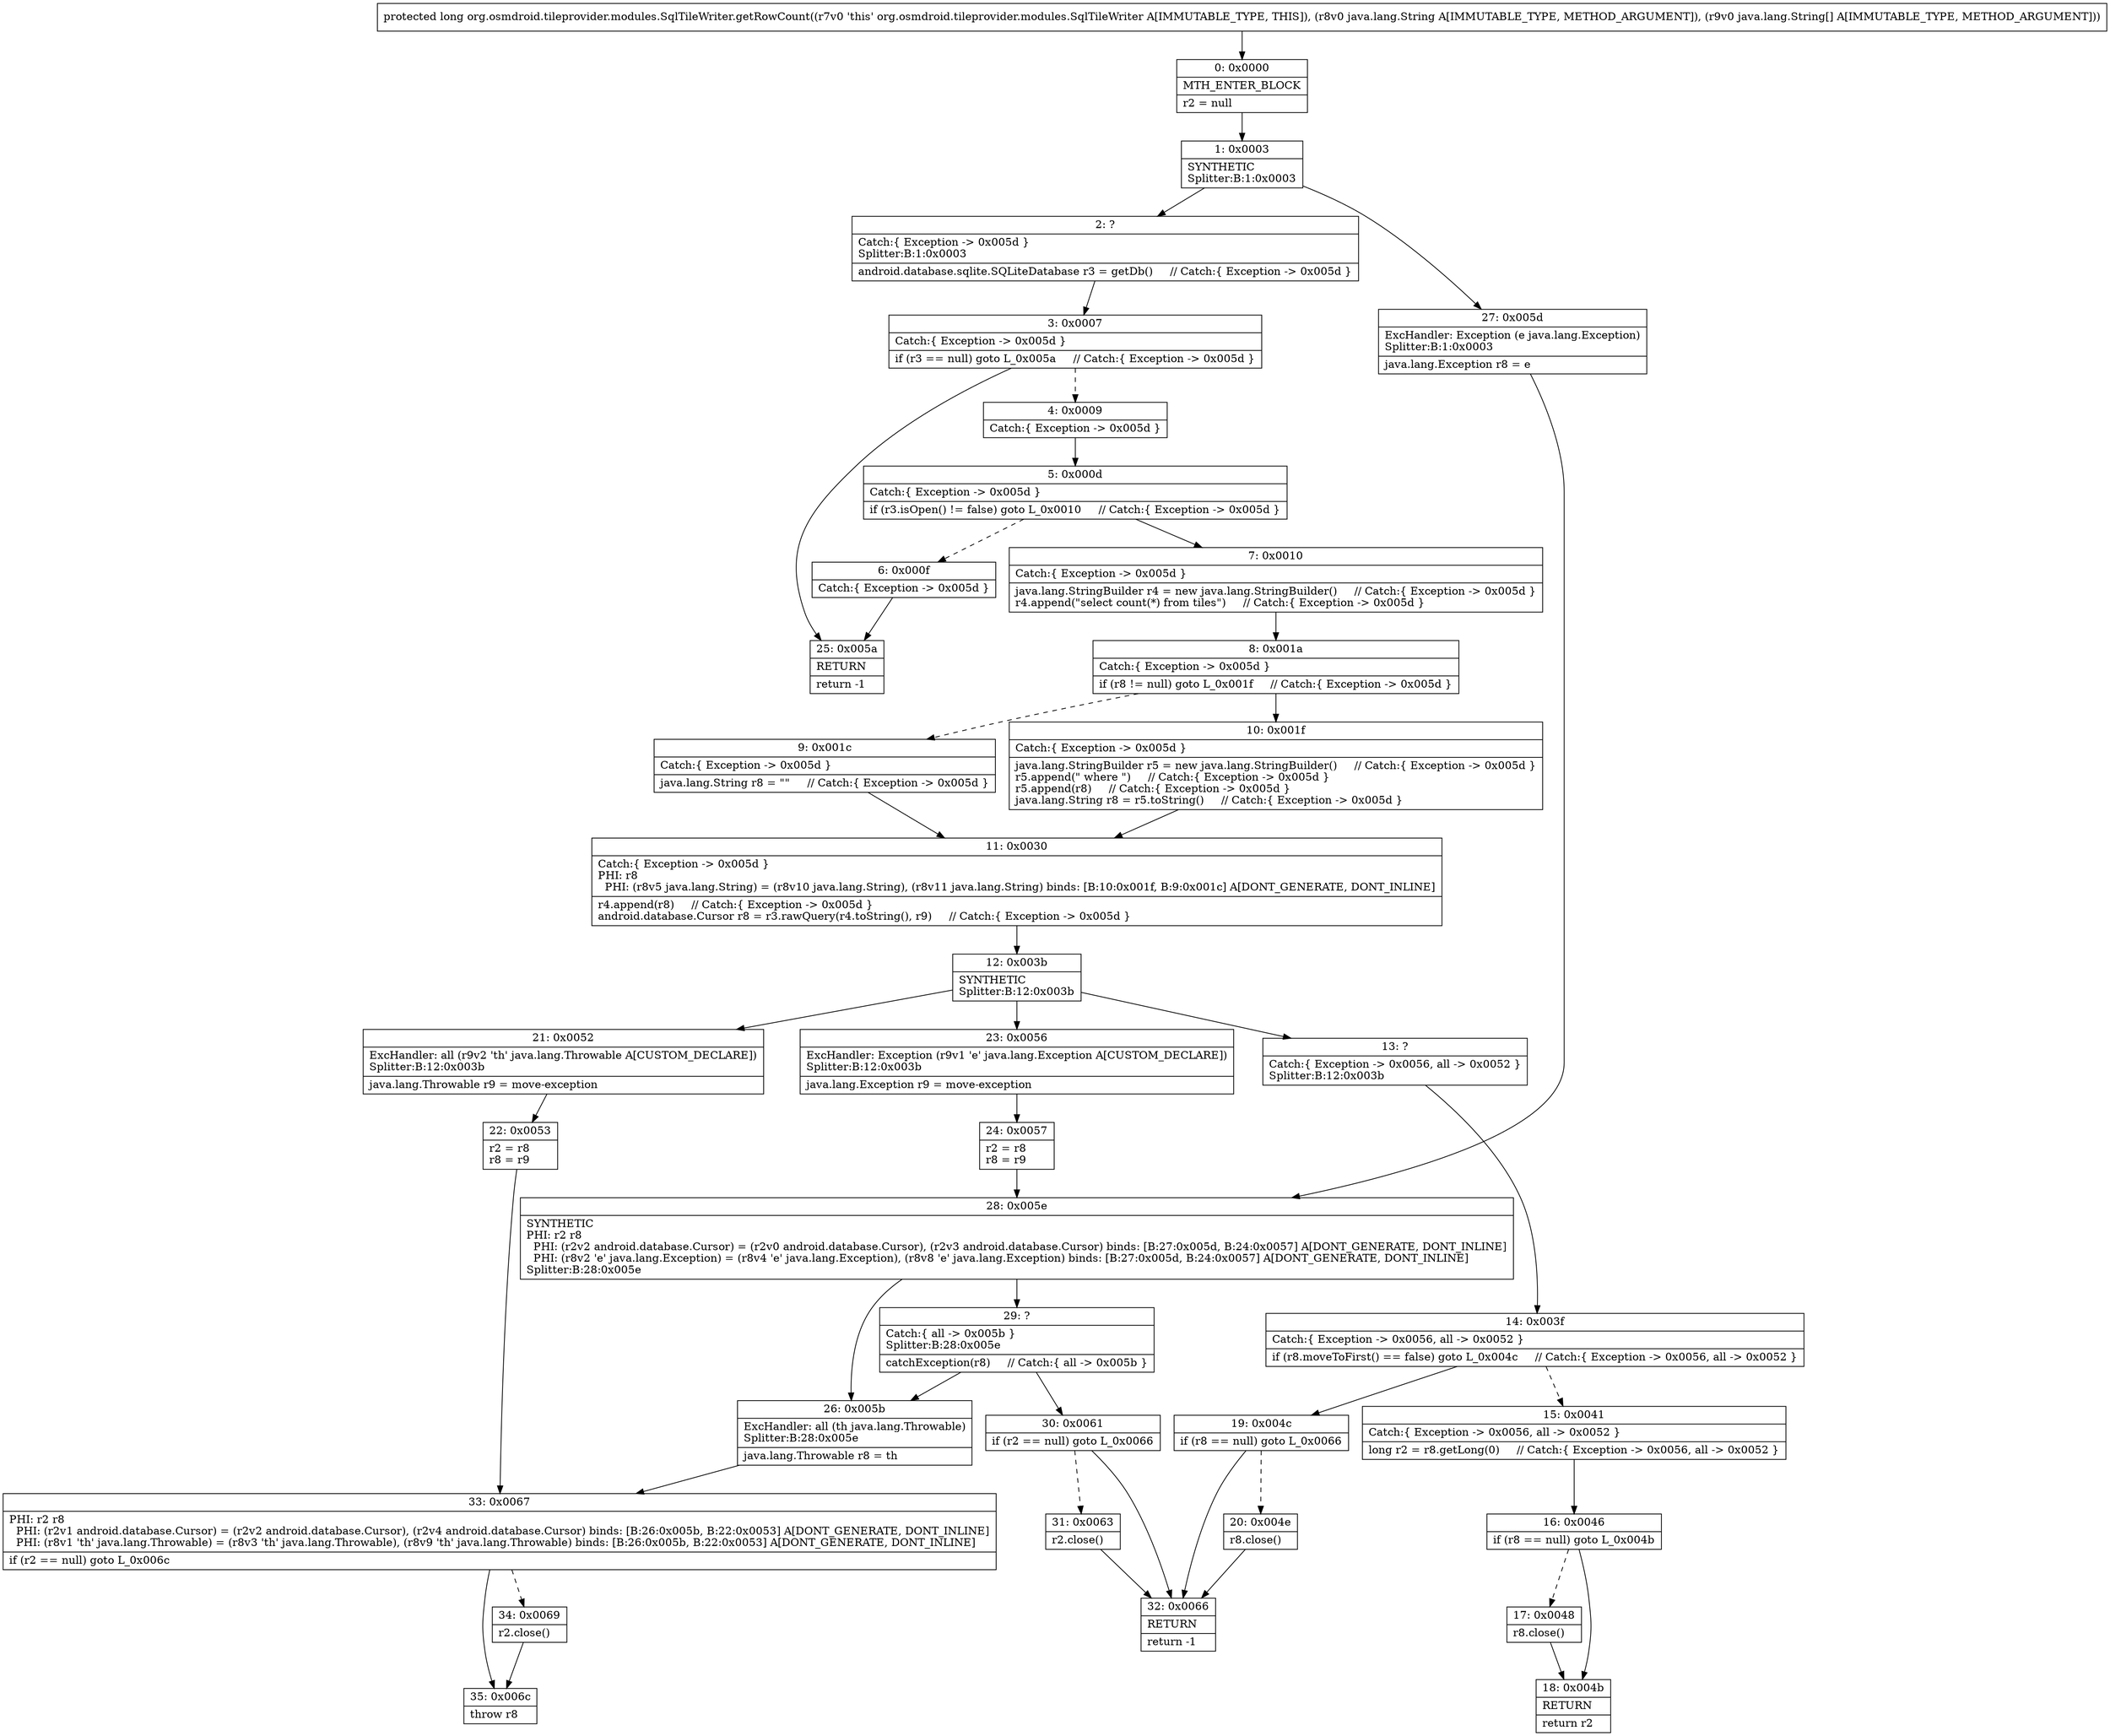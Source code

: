 digraph "CFG fororg.osmdroid.tileprovider.modules.SqlTileWriter.getRowCount(Ljava\/lang\/String;[Ljava\/lang\/String;)J" {
Node_0 [shape=record,label="{0\:\ 0x0000|MTH_ENTER_BLOCK\l|r2 = null\l}"];
Node_1 [shape=record,label="{1\:\ 0x0003|SYNTHETIC\lSplitter:B:1:0x0003\l}"];
Node_2 [shape=record,label="{2\:\ ?|Catch:\{ Exception \-\> 0x005d \}\lSplitter:B:1:0x0003\l|android.database.sqlite.SQLiteDatabase r3 = getDb()     \/\/ Catch:\{ Exception \-\> 0x005d \}\l}"];
Node_3 [shape=record,label="{3\:\ 0x0007|Catch:\{ Exception \-\> 0x005d \}\l|if (r3 == null) goto L_0x005a     \/\/ Catch:\{ Exception \-\> 0x005d \}\l}"];
Node_4 [shape=record,label="{4\:\ 0x0009|Catch:\{ Exception \-\> 0x005d \}\l}"];
Node_5 [shape=record,label="{5\:\ 0x000d|Catch:\{ Exception \-\> 0x005d \}\l|if (r3.isOpen() != false) goto L_0x0010     \/\/ Catch:\{ Exception \-\> 0x005d \}\l}"];
Node_6 [shape=record,label="{6\:\ 0x000f|Catch:\{ Exception \-\> 0x005d \}\l}"];
Node_7 [shape=record,label="{7\:\ 0x0010|Catch:\{ Exception \-\> 0x005d \}\l|java.lang.StringBuilder r4 = new java.lang.StringBuilder()     \/\/ Catch:\{ Exception \-\> 0x005d \}\lr4.append(\"select count(*) from tiles\")     \/\/ Catch:\{ Exception \-\> 0x005d \}\l}"];
Node_8 [shape=record,label="{8\:\ 0x001a|Catch:\{ Exception \-\> 0x005d \}\l|if (r8 != null) goto L_0x001f     \/\/ Catch:\{ Exception \-\> 0x005d \}\l}"];
Node_9 [shape=record,label="{9\:\ 0x001c|Catch:\{ Exception \-\> 0x005d \}\l|java.lang.String r8 = \"\"     \/\/ Catch:\{ Exception \-\> 0x005d \}\l}"];
Node_10 [shape=record,label="{10\:\ 0x001f|Catch:\{ Exception \-\> 0x005d \}\l|java.lang.StringBuilder r5 = new java.lang.StringBuilder()     \/\/ Catch:\{ Exception \-\> 0x005d \}\lr5.append(\" where \")     \/\/ Catch:\{ Exception \-\> 0x005d \}\lr5.append(r8)     \/\/ Catch:\{ Exception \-\> 0x005d \}\ljava.lang.String r8 = r5.toString()     \/\/ Catch:\{ Exception \-\> 0x005d \}\l}"];
Node_11 [shape=record,label="{11\:\ 0x0030|Catch:\{ Exception \-\> 0x005d \}\lPHI: r8 \l  PHI: (r8v5 java.lang.String) = (r8v10 java.lang.String), (r8v11 java.lang.String) binds: [B:10:0x001f, B:9:0x001c] A[DONT_GENERATE, DONT_INLINE]\l|r4.append(r8)     \/\/ Catch:\{ Exception \-\> 0x005d \}\landroid.database.Cursor r8 = r3.rawQuery(r4.toString(), r9)     \/\/ Catch:\{ Exception \-\> 0x005d \}\l}"];
Node_12 [shape=record,label="{12\:\ 0x003b|SYNTHETIC\lSplitter:B:12:0x003b\l}"];
Node_13 [shape=record,label="{13\:\ ?|Catch:\{ Exception \-\> 0x0056, all \-\> 0x0052 \}\lSplitter:B:12:0x003b\l}"];
Node_14 [shape=record,label="{14\:\ 0x003f|Catch:\{ Exception \-\> 0x0056, all \-\> 0x0052 \}\l|if (r8.moveToFirst() == false) goto L_0x004c     \/\/ Catch:\{ Exception \-\> 0x0056, all \-\> 0x0052 \}\l}"];
Node_15 [shape=record,label="{15\:\ 0x0041|Catch:\{ Exception \-\> 0x0056, all \-\> 0x0052 \}\l|long r2 = r8.getLong(0)     \/\/ Catch:\{ Exception \-\> 0x0056, all \-\> 0x0052 \}\l}"];
Node_16 [shape=record,label="{16\:\ 0x0046|if (r8 == null) goto L_0x004b\l}"];
Node_17 [shape=record,label="{17\:\ 0x0048|r8.close()\l}"];
Node_18 [shape=record,label="{18\:\ 0x004b|RETURN\l|return r2\l}"];
Node_19 [shape=record,label="{19\:\ 0x004c|if (r8 == null) goto L_0x0066\l}"];
Node_20 [shape=record,label="{20\:\ 0x004e|r8.close()\l}"];
Node_21 [shape=record,label="{21\:\ 0x0052|ExcHandler: all (r9v2 'th' java.lang.Throwable A[CUSTOM_DECLARE])\lSplitter:B:12:0x003b\l|java.lang.Throwable r9 = move\-exception\l}"];
Node_22 [shape=record,label="{22\:\ 0x0053|r2 = r8\lr8 = r9\l}"];
Node_23 [shape=record,label="{23\:\ 0x0056|ExcHandler: Exception (r9v1 'e' java.lang.Exception A[CUSTOM_DECLARE])\lSplitter:B:12:0x003b\l|java.lang.Exception r9 = move\-exception\l}"];
Node_24 [shape=record,label="{24\:\ 0x0057|r2 = r8\lr8 = r9\l}"];
Node_25 [shape=record,label="{25\:\ 0x005a|RETURN\l|return \-1\l}"];
Node_26 [shape=record,label="{26\:\ 0x005b|ExcHandler: all (th java.lang.Throwable)\lSplitter:B:28:0x005e\l|java.lang.Throwable r8 = th\l}"];
Node_27 [shape=record,label="{27\:\ 0x005d|ExcHandler: Exception (e java.lang.Exception)\lSplitter:B:1:0x0003\l|java.lang.Exception r8 = e\l}"];
Node_28 [shape=record,label="{28\:\ 0x005e|SYNTHETIC\lPHI: r2 r8 \l  PHI: (r2v2 android.database.Cursor) = (r2v0 android.database.Cursor), (r2v3 android.database.Cursor) binds: [B:27:0x005d, B:24:0x0057] A[DONT_GENERATE, DONT_INLINE]\l  PHI: (r8v2 'e' java.lang.Exception) = (r8v4 'e' java.lang.Exception), (r8v8 'e' java.lang.Exception) binds: [B:27:0x005d, B:24:0x0057] A[DONT_GENERATE, DONT_INLINE]\lSplitter:B:28:0x005e\l}"];
Node_29 [shape=record,label="{29\:\ ?|Catch:\{ all \-\> 0x005b \}\lSplitter:B:28:0x005e\l|catchException(r8)     \/\/ Catch:\{ all \-\> 0x005b \}\l}"];
Node_30 [shape=record,label="{30\:\ 0x0061|if (r2 == null) goto L_0x0066\l}"];
Node_31 [shape=record,label="{31\:\ 0x0063|r2.close()\l}"];
Node_32 [shape=record,label="{32\:\ 0x0066|RETURN\l|return \-1\l}"];
Node_33 [shape=record,label="{33\:\ 0x0067|PHI: r2 r8 \l  PHI: (r2v1 android.database.Cursor) = (r2v2 android.database.Cursor), (r2v4 android.database.Cursor) binds: [B:26:0x005b, B:22:0x0053] A[DONT_GENERATE, DONT_INLINE]\l  PHI: (r8v1 'th' java.lang.Throwable) = (r8v3 'th' java.lang.Throwable), (r8v9 'th' java.lang.Throwable) binds: [B:26:0x005b, B:22:0x0053] A[DONT_GENERATE, DONT_INLINE]\l|if (r2 == null) goto L_0x006c\l}"];
Node_34 [shape=record,label="{34\:\ 0x0069|r2.close()\l}"];
Node_35 [shape=record,label="{35\:\ 0x006c|throw r8\l}"];
MethodNode[shape=record,label="{protected long org.osmdroid.tileprovider.modules.SqlTileWriter.getRowCount((r7v0 'this' org.osmdroid.tileprovider.modules.SqlTileWriter A[IMMUTABLE_TYPE, THIS]), (r8v0 java.lang.String A[IMMUTABLE_TYPE, METHOD_ARGUMENT]), (r9v0 java.lang.String[] A[IMMUTABLE_TYPE, METHOD_ARGUMENT])) }"];
MethodNode -> Node_0;
Node_0 -> Node_1;
Node_1 -> Node_2;
Node_1 -> Node_27;
Node_2 -> Node_3;
Node_3 -> Node_4[style=dashed];
Node_3 -> Node_25;
Node_4 -> Node_5;
Node_5 -> Node_6[style=dashed];
Node_5 -> Node_7;
Node_6 -> Node_25;
Node_7 -> Node_8;
Node_8 -> Node_9[style=dashed];
Node_8 -> Node_10;
Node_9 -> Node_11;
Node_10 -> Node_11;
Node_11 -> Node_12;
Node_12 -> Node_13;
Node_12 -> Node_23;
Node_12 -> Node_21;
Node_13 -> Node_14;
Node_14 -> Node_15[style=dashed];
Node_14 -> Node_19;
Node_15 -> Node_16;
Node_16 -> Node_17[style=dashed];
Node_16 -> Node_18;
Node_17 -> Node_18;
Node_19 -> Node_20[style=dashed];
Node_19 -> Node_32;
Node_20 -> Node_32;
Node_21 -> Node_22;
Node_22 -> Node_33;
Node_23 -> Node_24;
Node_24 -> Node_28;
Node_26 -> Node_33;
Node_27 -> Node_28;
Node_28 -> Node_29;
Node_28 -> Node_26;
Node_29 -> Node_30;
Node_29 -> Node_26;
Node_30 -> Node_31[style=dashed];
Node_30 -> Node_32;
Node_31 -> Node_32;
Node_33 -> Node_34[style=dashed];
Node_33 -> Node_35;
Node_34 -> Node_35;
}

